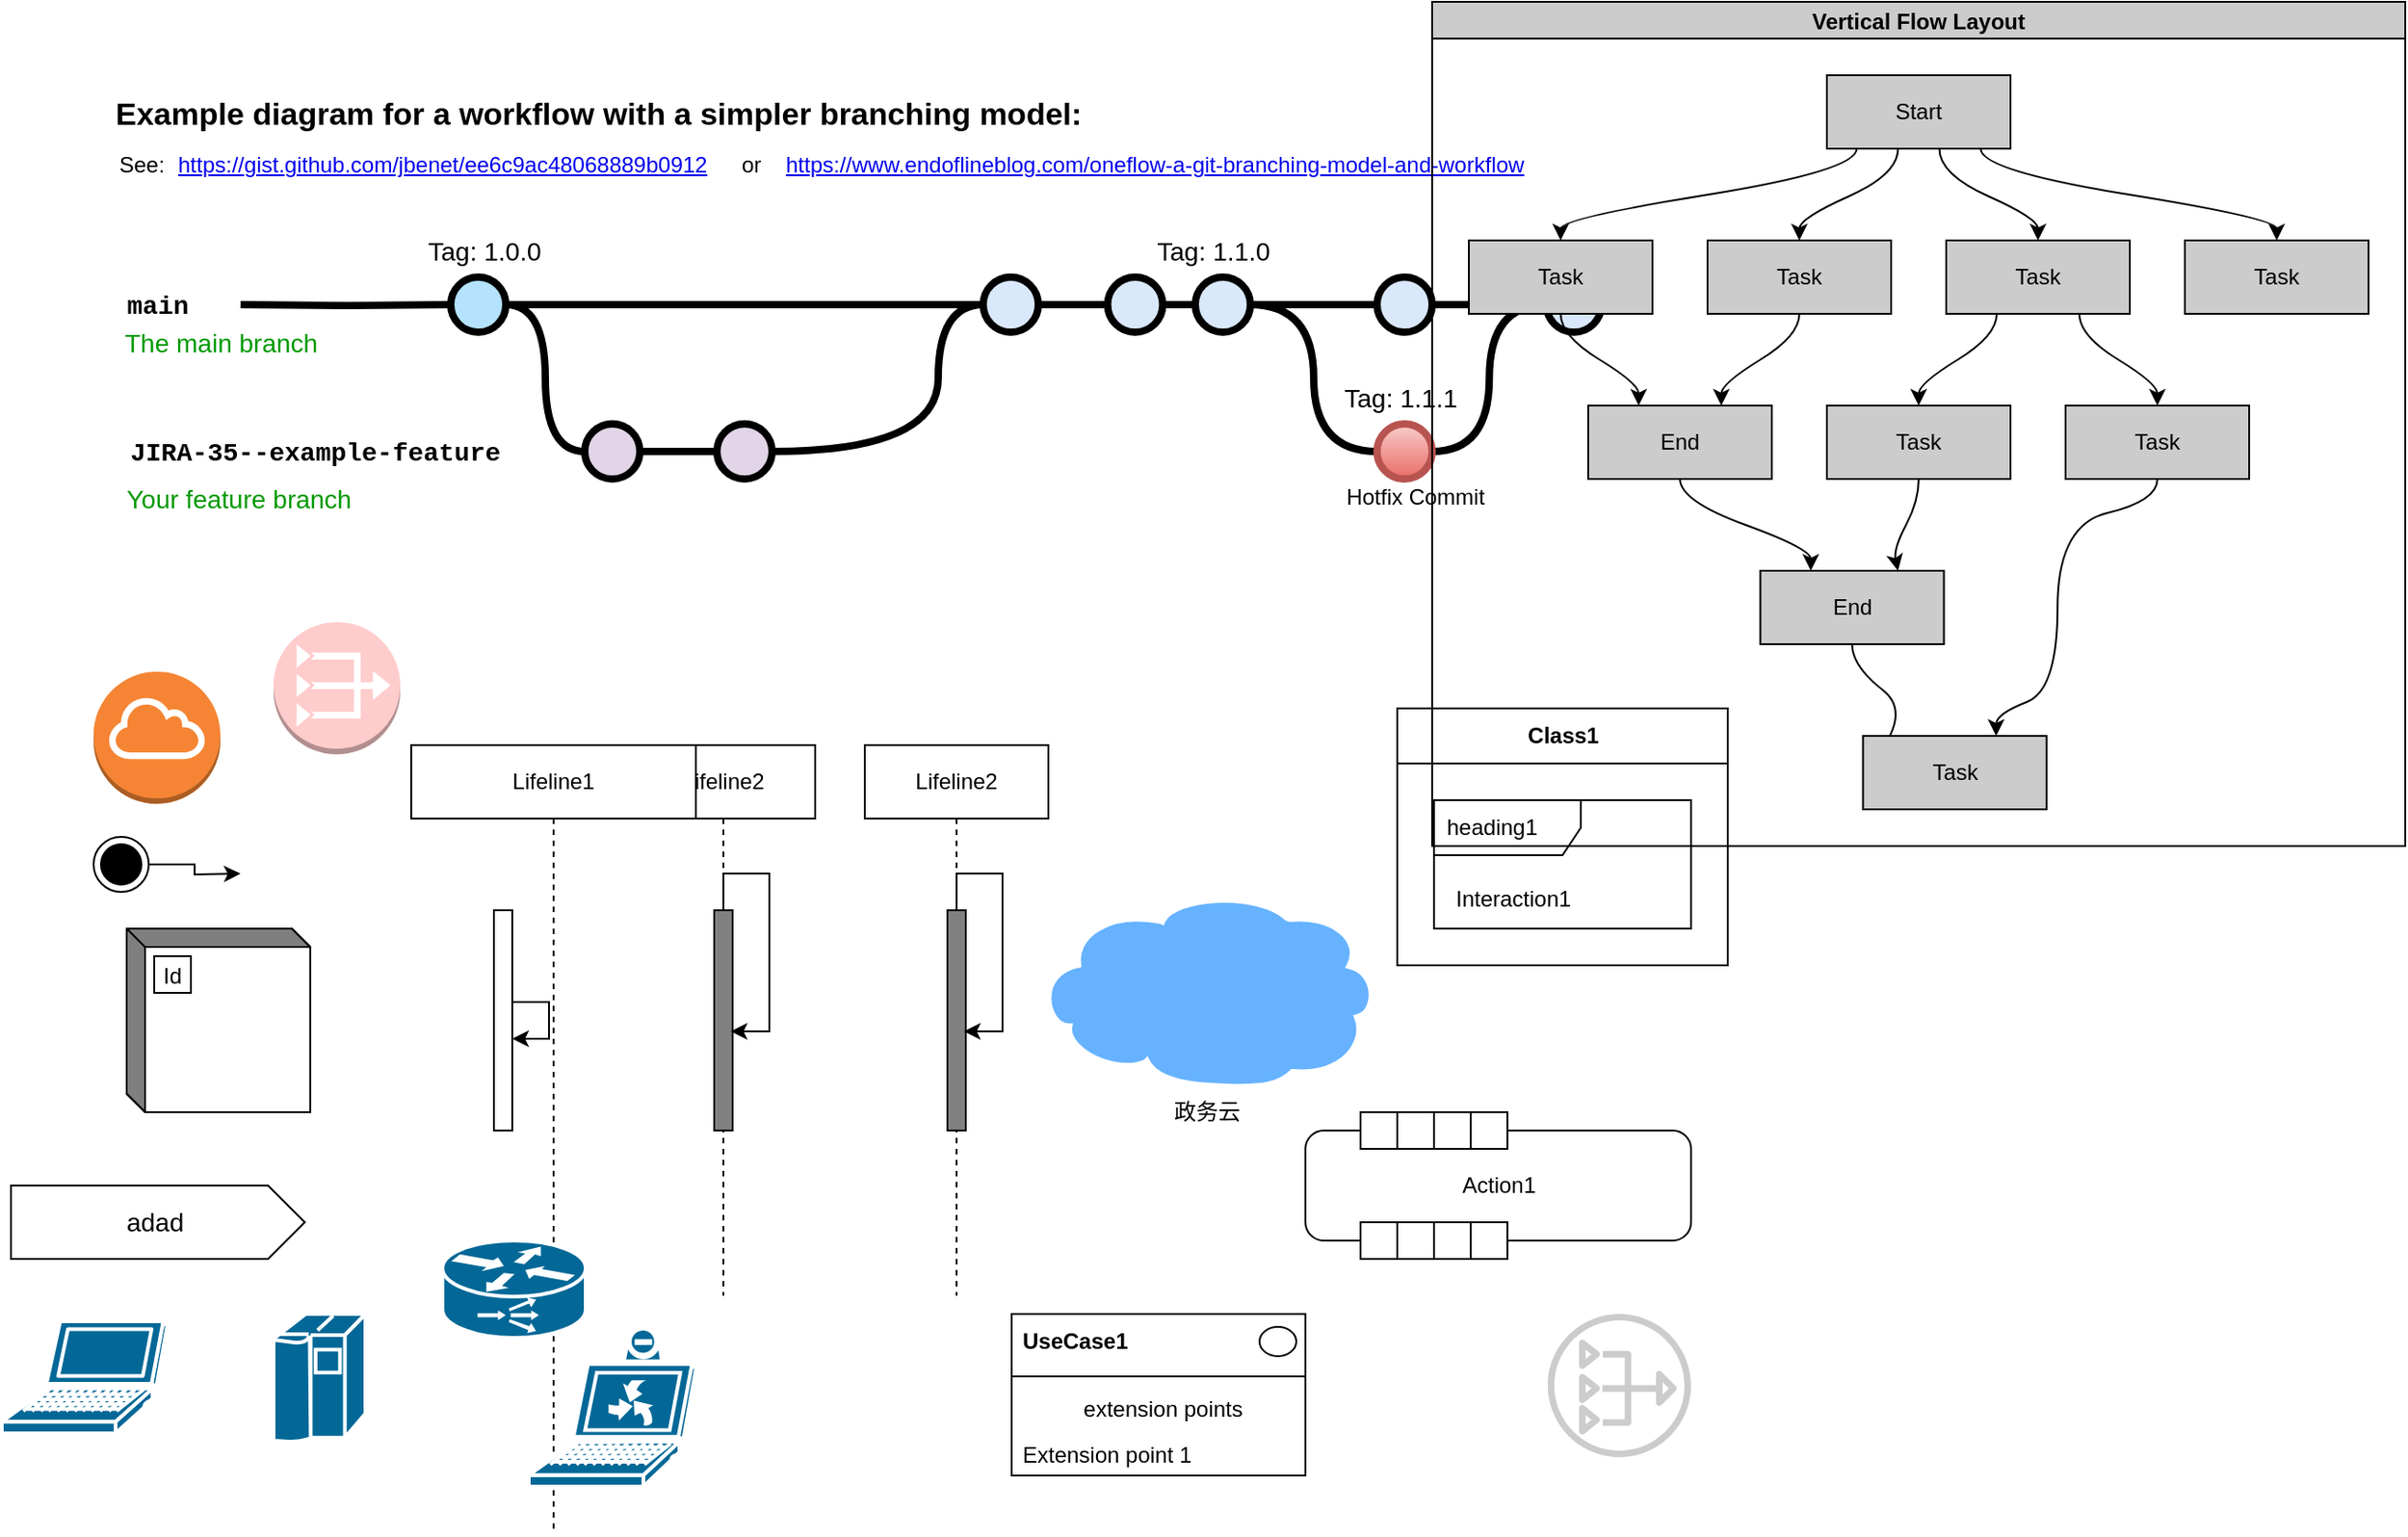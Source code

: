 <mxfile version="20.7.4" type="github">
  <diagram id="yPxyJZ8AM_hMuL3Unpa9" name="simple gitflow">
    <mxGraphModel dx="1674" dy="771" grid="1" gridSize="10" guides="1" tooltips="1" connect="1" arrows="1" fold="1" page="1" pageScale="1" pageWidth="1100" pageHeight="850" math="0" shadow="0">
      <root>
        <mxCell id="0" />
        <mxCell id="1" parent="0" />
        <UserObject label="Example diagram for a workflow with a simpler branching model:" link="https://nvie.com/posts/a-successful-git-branching-model/" id="9hBKPDzoitwpIBdzFDQ7-6">
          <mxCell style="text;whiteSpace=wrap;html=1;fontStyle=1;fontSize=17;" parent="1" vertex="1">
            <mxGeometry x="90" y="60" width="542.25" height="30" as="geometry" />
          </mxCell>
        </UserObject>
        <UserObject label="&lt;a href=&quot;https://gist.github.com/jbenet/ee6c9ac48068889b0912&quot;&gt;https://gist.github.com/jbenet/ee6c9ac48068889b0912&lt;/a&gt;" link="https://gist.github.com/jbenet/ee6c9ac48068889b0912" id="9hBKPDzoitwpIBdzFDQ7-8">
          <mxCell style="text;whiteSpace=wrap;html=1;" parent="1" vertex="1">
            <mxGeometry x="124.25" y="90" width="298" height="20" as="geometry" />
          </mxCell>
        </UserObject>
        <UserObject label="See:" link="https://nvie.com/posts/a-successful-git-branching-model/" id="9hBKPDzoitwpIBdzFDQ7-10">
          <mxCell style="text;whiteSpace=wrap;html=1;" parent="1" vertex="1">
            <mxGeometry x="91.5" y="90" width="32.75" height="20" as="geometry" />
          </mxCell>
        </UserObject>
        <mxCell id="9hBKPDzoitwpIBdzFDQ7-23" value="" style="edgeStyle=orthogonalEdgeStyle;rounded=0;html=1;jettySize=auto;orthogonalLoop=1;plain-blue;endArrow=none;endFill=0;strokeWidth=4;strokeColor=#000000;" parent="1" source="9hBKPDzoitwpIBdzFDQ7-25" target="9hBKPDzoitwpIBdzFDQ7-26" edge="1">
          <mxGeometry x="304.5" y="180" as="geometry" />
        </mxCell>
        <mxCell id="9hBKPDzoitwpIBdzFDQ7-24" style="edgeStyle=orthogonalEdgeStyle;curved=1;rounded=0;html=1;exitX=1;exitY=0.5;exitPerimeter=0;entryX=0;entryY=0.5;entryPerimeter=0;endArrow=none;endFill=0;jettySize=auto;orthogonalLoop=1;strokeWidth=4;fontSize=15;" parent="1" source="9hBKPDzoitwpIBdzFDQ7-25" target="9hBKPDzoitwpIBdzFDQ7-30" edge="1">
          <mxGeometry relative="1" as="geometry" />
        </mxCell>
        <mxCell id="9hBKPDzoitwpIBdzFDQ7-25" value="" style="verticalLabelPosition=bottom;verticalAlign=top;html=1;strokeWidth=4;shape=mxgraph.flowchart.on-page_reference;plain-blue;gradientColor=none;fillColor=#B5E3Fe;strokeColor=#000000;" parent="1" vertex="1">
          <mxGeometry x="274.5" y="165" width="30" height="30" as="geometry" />
        </mxCell>
        <mxCell id="9hBKPDzoitwpIBdzFDQ7-41" value="" style="edgeStyle=orthogonalEdgeStyle;curved=1;rounded=0;orthogonalLoop=1;jettySize=auto;html=1;endArrow=none;endFill=0;strokeWidth=4;fontFamily=Courier New;fontSize=16;startArrow=none;" parent="1" source="MGFyyczxm6EWQLgQ8d5Q-1" target="9hBKPDzoitwpIBdzFDQ7-40" edge="1">
          <mxGeometry relative="1" as="geometry" />
        </mxCell>
        <mxCell id="9hBKPDzoitwpIBdzFDQ7-26" value="" style="verticalLabelPosition=bottom;verticalAlign=top;html=1;strokeWidth=4;shape=mxgraph.flowchart.on-page_reference;plain-blue;gradientColor=none;strokeColor=#000000;" parent="1" vertex="1">
          <mxGeometry x="564.5" y="165" width="30" height="30" as="geometry" />
        </mxCell>
        <mxCell id="9hBKPDzoitwpIBdzFDQ7-43" value="" style="edgeStyle=orthogonalEdgeStyle;curved=1;rounded=0;orthogonalLoop=1;jettySize=auto;html=1;endArrow=none;endFill=0;strokeWidth=4;fontFamily=Courier New;fontSize=16;" parent="1" source="9hBKPDzoitwpIBdzFDQ7-40" target="9hBKPDzoitwpIBdzFDQ7-42" edge="1">
          <mxGeometry relative="1" as="geometry" />
        </mxCell>
        <mxCell id="9hBKPDzoitwpIBdzFDQ7-52" value="" style="edgeStyle=orthogonalEdgeStyle;curved=1;rounded=0;orthogonalLoop=1;jettySize=auto;html=1;endArrow=none;endFill=0;strokeWidth=4;fontFamily=Courier New;fontSize=16;entryX=0;entryY=0.5;entryDx=0;entryDy=0;entryPerimeter=0;" parent="1" source="9hBKPDzoitwpIBdzFDQ7-40" target="9hBKPDzoitwpIBdzFDQ7-50" edge="1">
          <mxGeometry relative="1" as="geometry">
            <mxPoint x="689.5" y="275" as="targetPoint" />
          </mxGeometry>
        </mxCell>
        <mxCell id="9hBKPDzoitwpIBdzFDQ7-40" value="" style="verticalLabelPosition=bottom;verticalAlign=top;html=1;strokeWidth=4;shape=mxgraph.flowchart.on-page_reference;plain-blue;gradientColor=none;strokeColor=#000000;" parent="1" vertex="1">
          <mxGeometry x="680" y="165" width="30" height="30" as="geometry" />
        </mxCell>
        <mxCell id="9hBKPDzoitwpIBdzFDQ7-56" value="" style="edgeStyle=orthogonalEdgeStyle;curved=1;rounded=0;orthogonalLoop=1;jettySize=auto;html=1;endArrow=none;endFill=0;strokeWidth=4;fontFamily=Courier New;fontSize=16;" parent="1" source="9hBKPDzoitwpIBdzFDQ7-42" target="9hBKPDzoitwpIBdzFDQ7-55" edge="1">
          <mxGeometry relative="1" as="geometry" />
        </mxCell>
        <mxCell id="9hBKPDzoitwpIBdzFDQ7-42" value="" style="verticalLabelPosition=bottom;verticalAlign=top;html=1;strokeWidth=4;shape=mxgraph.flowchart.on-page_reference;plain-blue;gradientColor=none;strokeColor=#000000;" parent="1" vertex="1">
          <mxGeometry x="779" y="165" width="30" height="30" as="geometry" />
        </mxCell>
        <mxCell id="9hBKPDzoitwpIBdzFDQ7-55" value="" style="verticalLabelPosition=bottom;verticalAlign=top;html=1;strokeWidth=4;shape=mxgraph.flowchart.on-page_reference;plain-blue;gradientColor=none;strokeColor=#000000;" parent="1" vertex="1">
          <mxGeometry x="871.25" y="165" width="30" height="30" as="geometry" />
        </mxCell>
        <mxCell id="9hBKPDzoitwpIBdzFDQ7-27" value="" style="edgeStyle=orthogonalEdgeStyle;rounded=0;html=1;jettySize=auto;orthogonalLoop=1;strokeWidth=4;endArrow=none;endFill=0;" parent="1" target="9hBKPDzoitwpIBdzFDQ7-25" edge="1">
          <mxGeometry x="204.5" y="180" as="geometry">
            <mxPoint x="160" y="180" as="sourcePoint" />
          </mxGeometry>
        </mxCell>
        <mxCell id="9hBKPDzoitwpIBdzFDQ7-28" value="main" style="text;html=1;strokeColor=none;fillColor=none;align=center;verticalAlign=middle;whiteSpace=wrap;overflow=hidden;fontSize=14;fontStyle=1;fontFamily=Courier New;" parent="1" vertex="1">
          <mxGeometry x="90" y="170" width="50" height="20" as="geometry" />
        </mxCell>
        <mxCell id="9hBKPDzoitwpIBdzFDQ7-29" style="edgeStyle=orthogonalEdgeStyle;curved=1;rounded=0;html=1;exitX=1;exitY=0.5;exitPerimeter=0;entryX=0;entryY=0.5;entryPerimeter=0;endArrow=none;endFill=0;jettySize=auto;orthogonalLoop=1;strokeWidth=4;fontSize=15;" parent="1" source="9hBKPDzoitwpIBdzFDQ7-30" target="9hBKPDzoitwpIBdzFDQ7-32" edge="1">
          <mxGeometry relative="1" as="geometry" />
        </mxCell>
        <mxCell id="9hBKPDzoitwpIBdzFDQ7-30" value="" style="verticalLabelPosition=bottom;verticalAlign=top;html=1;strokeWidth=4;shape=mxgraph.flowchart.on-page_reference;plain-purple;gradientColor=none;strokeColor=#000000;" parent="1" vertex="1">
          <mxGeometry x="347.5" y="245" width="30" height="30" as="geometry" />
        </mxCell>
        <mxCell id="9hBKPDzoitwpIBdzFDQ7-32" value="" style="verticalLabelPosition=bottom;verticalAlign=top;html=1;strokeWidth=4;shape=mxgraph.flowchart.on-page_reference;plain-purple;gradientColor=none;strokeColor=#000000;" parent="1" vertex="1">
          <mxGeometry x="419.5" y="245" width="30" height="30" as="geometry" />
        </mxCell>
        <mxCell id="9hBKPDzoitwpIBdzFDQ7-33" style="edgeStyle=orthogonalEdgeStyle;curved=1;rounded=0;html=1;entryX=0;entryY=0.5;entryPerimeter=0;endArrow=none;endFill=0;jettySize=auto;orthogonalLoop=1;strokeWidth=4;fontSize=15;exitX=1;exitY=0.5;exitDx=0;exitDy=0;exitPerimeter=0;" parent="1" source="9hBKPDzoitwpIBdzFDQ7-32" target="9hBKPDzoitwpIBdzFDQ7-26" edge="1">
          <mxGeometry relative="1" as="geometry">
            <mxPoint x="522.5" y="260" as="sourcePoint" />
            <Array as="points">
              <mxPoint x="540" y="260" />
              <mxPoint x="540" y="180" />
            </Array>
          </mxGeometry>
        </mxCell>
        <mxCell id="9hBKPDzoitwpIBdzFDQ7-35" value="JIRA-35--example-feature" style="text;html=1;strokeColor=none;fillColor=none;align=left;verticalAlign=middle;whiteSpace=wrap;overflow=hidden;fontSize=14;fontStyle=1;fontFamily=Courier New;" parent="1" vertex="1">
          <mxGeometry x="97.5" y="250" width="240" height="20" as="geometry" />
        </mxCell>
        <mxCell id="9hBKPDzoitwpIBdzFDQ7-37" value="The main branch&lt;br&gt;" style="text;html=1;strokeColor=none;fillColor=none;align=left;verticalAlign=middle;whiteSpace=wrap;overflow=hidden;fontSize=14;fontStyle=0;fontColor=#009900;" parent="1" vertex="1">
          <mxGeometry x="95.25" y="190" width="132.25" height="20" as="geometry" />
        </mxCell>
        <mxCell id="9hBKPDzoitwpIBdzFDQ7-38" value="Your feature branch" style="text;html=1;strokeColor=none;fillColor=none;align=left;verticalAlign=middle;whiteSpace=wrap;overflow=hidden;fontSize=14;fontStyle=0;fontColor=#009900;" parent="1" vertex="1">
          <mxGeometry x="96.25" y="275" width="202.25" height="20" as="geometry" />
        </mxCell>
        <mxCell id="9hBKPDzoitwpIBdzFDQ7-39" value="Tag: 1.0.0" style="text;html=1;strokeColor=none;fillColor=none;align=center;verticalAlign=middle;whiteSpace=wrap;overflow=hidden;fontSize=14;" parent="1" vertex="1">
          <mxGeometry x="258.38" y="140" width="70" height="20" as="geometry" />
        </mxCell>
        <mxCell id="9hBKPDzoitwpIBdzFDQ7-44" value="Tag: 1.1.0" style="text;html=1;strokeColor=none;fillColor=none;align=center;verticalAlign=middle;whiteSpace=wrap;overflow=hidden;fontSize=14;" parent="1" vertex="1">
          <mxGeometry x="654.5" y="140" width="70" height="20" as="geometry" />
        </mxCell>
        <UserObject label="&lt;a href=&quot;https://www.endoflineblog.com/oneflow-a-git-branching-model-and-workflow&quot;&gt;https://www.endoflineblog.com/oneflow-a-git-branching-model-and-workflow&lt;/a&gt;" link="https://www.endoflineblog.com/oneflow-a-git-branching-model-and-workflow" id="9hBKPDzoitwpIBdzFDQ7-45">
          <mxCell style="text;whiteSpace=wrap;html=1;" parent="1" vertex="1">
            <mxGeometry x="454.5" y="90" width="413.75" height="20" as="geometry" />
          </mxCell>
        </UserObject>
        <UserObject label="or" link="https://nvie.com/posts/a-successful-git-branching-model/" id="9hBKPDzoitwpIBdzFDQ7-46">
          <mxCell style="text;whiteSpace=wrap;html=1;" parent="1" vertex="1">
            <mxGeometry x="430.62" y="90" width="11.63" height="20" as="geometry" />
          </mxCell>
        </UserObject>
        <mxCell id="9hBKPDzoitwpIBdzFDQ7-54" value="" style="edgeStyle=orthogonalEdgeStyle;curved=1;rounded=0;orthogonalLoop=1;jettySize=auto;html=1;endArrow=none;endFill=0;strokeWidth=4;fontFamily=Courier New;fontSize=16;entryX=0;entryY=0.5;entryDx=0;entryDy=0;entryPerimeter=0;" parent="1" source="9hBKPDzoitwpIBdzFDQ7-50" target="9hBKPDzoitwpIBdzFDQ7-55" edge="1">
          <mxGeometry relative="1" as="geometry">
            <mxPoint x="902.25" y="260" as="targetPoint" />
          </mxGeometry>
        </mxCell>
        <mxCell id="9hBKPDzoitwpIBdzFDQ7-50" value="" style="verticalLabelPosition=bottom;verticalAlign=top;html=1;strokeWidth=4;shape=mxgraph.flowchart.on-page_reference;plain-blue;gradientColor=#EA6B66;strokeColor=#B85450;fillColor=#F8CECC;" parent="1" vertex="1">
          <mxGeometry x="779" y="245" width="30" height="30" as="geometry" />
        </mxCell>
        <mxCell id="9hBKPDzoitwpIBdzFDQ7-58" value="Hotfix Commit" style="text;html=1;strokeColor=none;fillColor=none;align=center;verticalAlign=middle;whiteSpace=wrap;overflow=hidden;" parent="1" vertex="1">
          <mxGeometry x="759.5" y="270" width="80" height="30" as="geometry" />
        </mxCell>
        <mxCell id="9hBKPDzoitwpIBdzFDQ7-59" value="Tag: 1.1.1" style="text;html=1;strokeColor=none;fillColor=none;align=center;verticalAlign=middle;whiteSpace=wrap;overflow=hidden;fontSize=14;" parent="1" vertex="1">
          <mxGeometry x="756.75" y="220" width="70" height="20" as="geometry" />
        </mxCell>
        <mxCell id="9hBKPDzoitwpIBdzFDQ7-60" value="Tag: 1.2.0" style="text;html=1;strokeColor=none;fillColor=none;align=center;verticalAlign=middle;whiteSpace=wrap;overflow=hidden;fontSize=14;" parent="1" vertex="1">
          <mxGeometry x="862.25" y="140" width="70" height="20" as="geometry" />
        </mxCell>
        <mxCell id="MGFyyczxm6EWQLgQ8d5Q-1" value="" style="verticalLabelPosition=bottom;verticalAlign=top;html=1;strokeWidth=4;shape=mxgraph.flowchart.on-page_reference;plain-blue;gradientColor=none;strokeColor=#000000;" vertex="1" parent="1">
          <mxGeometry x="632.25" y="165" width="30" height="30" as="geometry" />
        </mxCell>
        <mxCell id="MGFyyczxm6EWQLgQ8d5Q-2" value="" style="edgeStyle=orthogonalEdgeStyle;curved=1;rounded=0;orthogonalLoop=1;jettySize=auto;html=1;endArrow=none;endFill=0;strokeWidth=4;fontFamily=Courier New;fontSize=16;" edge="1" parent="1" source="9hBKPDzoitwpIBdzFDQ7-26" target="MGFyyczxm6EWQLgQ8d5Q-1">
          <mxGeometry relative="1" as="geometry">
            <mxPoint x="594.5" y="180" as="sourcePoint" />
            <mxPoint x="680" y="180" as="targetPoint" />
          </mxGeometry>
        </mxCell>
        <mxCell id="MGFyyczxm6EWQLgQ8d5Q-4" style="edgeStyle=orthogonalEdgeStyle;rounded=0;orthogonalLoop=1;jettySize=auto;html=1;" edge="1" parent="1" source="MGFyyczxm6EWQLgQ8d5Q-3">
          <mxGeometry relative="1" as="geometry">
            <mxPoint x="160" y="490" as="targetPoint" />
          </mxGeometry>
        </mxCell>
        <mxCell id="MGFyyczxm6EWQLgQ8d5Q-3" value="" style="ellipse;html=1;shape=endState;fillColor=strokeColor;" vertex="1" parent="1">
          <mxGeometry x="80" y="470" width="30" height="30" as="geometry" />
        </mxCell>
        <mxCell id="MGFyyczxm6EWQLgQ8d5Q-5" value="Lifeline2" style="shape=umlLifeline;perimeter=lifelinePerimeter;whiteSpace=wrap;html=1;container=1;collapsible=0;recursiveResize=0;outlineConnect=0;" vertex="1" parent="1">
          <mxGeometry x="373" y="420" width="100" height="300" as="geometry" />
        </mxCell>
        <mxCell id="MGFyyczxm6EWQLgQ8d5Q-6" value="" style="html=1;points=[];perimeter=orthogonalPerimeter;fillColor=#808080;" vertex="1" parent="MGFyyczxm6EWQLgQ8d5Q-5">
          <mxGeometry x="45" y="90" width="10" height="120" as="geometry" />
        </mxCell>
        <mxCell id="MGFyyczxm6EWQLgQ8d5Q-9" style="edgeStyle=orthogonalEdgeStyle;rounded=0;orthogonalLoop=1;jettySize=auto;html=1;entryX=0.9;entryY=0.55;entryDx=0;entryDy=0;entryPerimeter=0;" edge="1" parent="MGFyyczxm6EWQLgQ8d5Q-5" source="MGFyyczxm6EWQLgQ8d5Q-6" target="MGFyyczxm6EWQLgQ8d5Q-6">
          <mxGeometry relative="1" as="geometry" />
        </mxCell>
        <mxCell id="MGFyyczxm6EWQLgQ8d5Q-7" value="Lifeline1" style="shape=umlLifeline;perimeter=lifelinePerimeter;whiteSpace=wrap;html=1;container=1;collapsible=0;recursiveResize=0;outlineConnect=0;" vertex="1" parent="1">
          <mxGeometry x="253" y="420" width="155" height="430" as="geometry" />
        </mxCell>
        <mxCell id="MGFyyczxm6EWQLgQ8d5Q-8" value="" style="html=1;points=[];perimeter=orthogonalPerimeter;" vertex="1" parent="MGFyyczxm6EWQLgQ8d5Q-7">
          <mxGeometry x="45" y="90" width="10" height="120" as="geometry" />
        </mxCell>
        <mxCell id="MGFyyczxm6EWQLgQ8d5Q-10" style="edgeStyle=orthogonalEdgeStyle;rounded=0;orthogonalLoop=1;jettySize=auto;html=1;" edge="1" parent="MGFyyczxm6EWQLgQ8d5Q-7" source="MGFyyczxm6EWQLgQ8d5Q-8" target="MGFyyczxm6EWQLgQ8d5Q-8">
          <mxGeometry relative="1" as="geometry" />
        </mxCell>
        <mxCell id="MGFyyczxm6EWQLgQ8d5Q-42" value="" style="shape=mxgraph.cisco.computers_and_peripherals.upc;sketch=0;html=1;pointerEvents=1;dashed=0;fillColor=#036897;strokeColor=#ffffff;strokeWidth=2;verticalLabelPosition=bottom;verticalAlign=top;align=center;outlineConnect=0;" vertex="1" parent="MGFyyczxm6EWQLgQ8d5Q-7">
          <mxGeometry x="64" y="318" width="91" height="86" as="geometry" />
        </mxCell>
        <mxCell id="MGFyyczxm6EWQLgQ8d5Q-43" value="" style="shape=mxgraph.cisco.routers.content_service_router;sketch=0;html=1;pointerEvents=1;dashed=0;fillColor=#036897;strokeColor=#ffffff;strokeWidth=2;verticalLabelPosition=bottom;verticalAlign=top;align=center;outlineConnect=0;" vertex="1" parent="MGFyyczxm6EWQLgQ8d5Q-7">
          <mxGeometry x="17" y="270" width="78" height="53" as="geometry" />
        </mxCell>
        <mxCell id="MGFyyczxm6EWQLgQ8d5Q-14" value="Lifeline2" style="shape=umlLifeline;perimeter=lifelinePerimeter;whiteSpace=wrap;html=1;container=1;collapsible=0;recursiveResize=0;outlineConnect=0;" vertex="1" parent="1">
          <mxGeometry x="500" y="420" width="100" height="300" as="geometry" />
        </mxCell>
        <mxCell id="MGFyyczxm6EWQLgQ8d5Q-15" value="" style="html=1;points=[];perimeter=orthogonalPerimeter;fillColor=#808080;" vertex="1" parent="MGFyyczxm6EWQLgQ8d5Q-14">
          <mxGeometry x="45" y="90" width="10" height="120" as="geometry" />
        </mxCell>
        <mxCell id="MGFyyczxm6EWQLgQ8d5Q-16" style="edgeStyle=orthogonalEdgeStyle;rounded=0;orthogonalLoop=1;jettySize=auto;html=1;entryX=0.9;entryY=0.55;entryDx=0;entryDy=0;entryPerimeter=0;" edge="1" parent="MGFyyczxm6EWQLgQ8d5Q-14" source="MGFyyczxm6EWQLgQ8d5Q-15" target="MGFyyczxm6EWQLgQ8d5Q-15">
          <mxGeometry relative="1" as="geometry" />
        </mxCell>
        <mxCell id="MGFyyczxm6EWQLgQ8d5Q-17" value="Action1" style="html=1;dashed=0;rounded=1;absoluteArcSize=1;arcSize=20;verticalAlign=middle;align=center;" vertex="1" parent="1">
          <mxGeometry x="740" y="630" width="210" height="60" as="geometry" />
        </mxCell>
        <mxCell id="MGFyyczxm6EWQLgQ8d5Q-18" value="" style="group;resizeWidth=0;resizeHeight=0;" vertex="1" parent="MGFyyczxm6EWQLgQ8d5Q-17">
          <mxGeometry width="80" height="20" relative="1" as="geometry">
            <mxPoint x="30" y="-10" as="offset" />
          </mxGeometry>
        </mxCell>
        <mxCell id="MGFyyczxm6EWQLgQ8d5Q-19" value="" style="resizeWidth=0;resizeHeight=0;points=[[0,0],[0.5,0],[1,0]];" vertex="1" parent="MGFyyczxm6EWQLgQ8d5Q-18">
          <mxGeometry width="20" height="20" relative="1" as="geometry">
            <mxPoint as="offset" />
          </mxGeometry>
        </mxCell>
        <mxCell id="MGFyyczxm6EWQLgQ8d5Q-20" value="" style="resizeWidth=0;resizeHeight=0;points=[[0,0],[0.5,0],[1,0]];" vertex="1" parent="MGFyyczxm6EWQLgQ8d5Q-18">
          <mxGeometry width="20" height="20" relative="1" as="geometry">
            <mxPoint x="20" as="offset" />
          </mxGeometry>
        </mxCell>
        <mxCell id="MGFyyczxm6EWQLgQ8d5Q-21" value="" style="resizeWidth=0;resizeHeight=0;points=[[0,0],[0.5,0],[1,0]];" vertex="1" parent="MGFyyczxm6EWQLgQ8d5Q-18">
          <mxGeometry width="20" height="20" relative="1" as="geometry">
            <mxPoint x="40" as="offset" />
          </mxGeometry>
        </mxCell>
        <mxCell id="MGFyyczxm6EWQLgQ8d5Q-22" value="" style="resizeWidth=0;resizeHeight=0;points=[[0,0],[0.5,0],[1,0]];" vertex="1" parent="MGFyyczxm6EWQLgQ8d5Q-18">
          <mxGeometry width="20" height="20" relative="1" as="geometry">
            <mxPoint x="60" as="offset" />
          </mxGeometry>
        </mxCell>
        <mxCell id="MGFyyczxm6EWQLgQ8d5Q-23" value="" style="group;resizeWidth=0;resizeHeight=0;" vertex="1" parent="MGFyyczxm6EWQLgQ8d5Q-17">
          <mxGeometry y="1" width="80" height="20" relative="1" as="geometry">
            <mxPoint x="30" y="-10" as="offset" />
          </mxGeometry>
        </mxCell>
        <mxCell id="MGFyyczxm6EWQLgQ8d5Q-24" value="" style="resizeWidth=0;resizeHeight=0;points=[[0,1],[0.5,1],[1,1]];" vertex="1" parent="MGFyyczxm6EWQLgQ8d5Q-23">
          <mxGeometry width="20" height="20" relative="1" as="geometry">
            <mxPoint as="offset" />
          </mxGeometry>
        </mxCell>
        <mxCell id="MGFyyczxm6EWQLgQ8d5Q-25" value="" style="resizeWidth=0;resizeHeight=0;points=[[0,1],[0.5,1],[1,1]];" vertex="1" parent="MGFyyczxm6EWQLgQ8d5Q-23">
          <mxGeometry width="20" height="20" relative="1" as="geometry">
            <mxPoint x="20" as="offset" />
          </mxGeometry>
        </mxCell>
        <mxCell id="MGFyyczxm6EWQLgQ8d5Q-26" value="" style="resizeWidth=0;resizeHeight=0;points=[[0,1],[0.5,1],[1,1]];" vertex="1" parent="MGFyyczxm6EWQLgQ8d5Q-23">
          <mxGeometry width="20" height="20" relative="1" as="geometry">
            <mxPoint x="40" as="offset" />
          </mxGeometry>
        </mxCell>
        <mxCell id="MGFyyczxm6EWQLgQ8d5Q-27" value="" style="resizeWidth=0;resizeHeight=0;points=[[0,1],[0.5,1],[1,1]];" vertex="1" parent="MGFyyczxm6EWQLgQ8d5Q-23">
          <mxGeometry width="20" height="20" relative="1" as="geometry">
            <mxPoint x="60" as="offset" />
          </mxGeometry>
        </mxCell>
        <mxCell id="MGFyyczxm6EWQLgQ8d5Q-28" value="Class1" style="swimlane;fontStyle=1;align=center;horizontal=1;startSize=30;collapsible=0;html=1;" vertex="1" parent="1">
          <mxGeometry x="790" y="400" width="180" height="140" as="geometry" />
        </mxCell>
        <mxCell id="MGFyyczxm6EWQLgQ8d5Q-29" value="heading1" style="shape=umlFrame;tabPosition=left;html=1;boundedLbl=1;labelInHeader=1;width=80;height=30;swimlaneFillColor=#ffffff;align=left;spacingLeft=5;" vertex="1" parent="MGFyyczxm6EWQLgQ8d5Q-28">
          <mxGeometry width="140" height="70" relative="1" as="geometry">
            <mxPoint x="20" y="50" as="offset" />
          </mxGeometry>
        </mxCell>
        <mxCell id="MGFyyczxm6EWQLgQ8d5Q-30" value="Interaction1" style="text;align=left;" vertex="1" parent="MGFyyczxm6EWQLgQ8d5Q-29">
          <mxGeometry width="100" height="20" relative="1" as="geometry">
            <mxPoint x="10" y="40" as="offset" />
          </mxGeometry>
        </mxCell>
        <mxCell id="MGFyyczxm6EWQLgQ8d5Q-31" value="" style="fontStyle=1;align=center;verticalAlign=top;childLayout=stackLayout;horizontal=1;horizontalStack=0;resizeParent=1;resizeParentMax=0;resizeLast=0;marginBottom=0;" vertex="1" parent="1">
          <mxGeometry x="580" y="730" width="160" height="88" as="geometry" />
        </mxCell>
        <mxCell id="MGFyyczxm6EWQLgQ8d5Q-32" value="UseCase1" style="html=1;align=left;spacingLeft=4;verticalAlign=middle;strokeColor=none;fillColor=none;fontStyle=1" vertex="1" parent="MGFyyczxm6EWQLgQ8d5Q-31">
          <mxGeometry width="160" height="30" as="geometry" />
        </mxCell>
        <mxCell id="MGFyyczxm6EWQLgQ8d5Q-33" value="" style="shape=ellipse;" vertex="1" parent="MGFyyczxm6EWQLgQ8d5Q-32">
          <mxGeometry x="1" width="20" height="16" relative="1" as="geometry">
            <mxPoint x="-25" y="7" as="offset" />
          </mxGeometry>
        </mxCell>
        <mxCell id="MGFyyczxm6EWQLgQ8d5Q-34" value="" style="line;strokeWidth=1;fillColor=none;align=left;verticalAlign=middle;spacingTop=-1;spacingLeft=3;spacingRight=3;rotatable=0;labelPosition=right;points=[];portConstraint=eastwest;" vertex="1" parent="MGFyyczxm6EWQLgQ8d5Q-31">
          <mxGeometry y="30" width="160" height="8" as="geometry" />
        </mxCell>
        <mxCell id="MGFyyczxm6EWQLgQ8d5Q-35" value="extension points" style="html=1;align=center;spacingLeft=4;verticalAlign=top;strokeColor=none;fillColor=none;" vertex="1" parent="MGFyyczxm6EWQLgQ8d5Q-31">
          <mxGeometry y="38" width="160" height="25" as="geometry" />
        </mxCell>
        <mxCell id="MGFyyczxm6EWQLgQ8d5Q-36" value="Extension point 1" style="html=1;align=left;spacingLeft=4;verticalAlign=top;strokeColor=none;fillColor=none;" vertex="1" parent="MGFyyczxm6EWQLgQ8d5Q-31">
          <mxGeometry y="63" width="160" height="25" as="geometry" />
        </mxCell>
        <mxCell id="MGFyyczxm6EWQLgQ8d5Q-37" value="adad&amp;nbsp;" style="html=1;shape=mxgraph.infographic.ribbonSimple;notch1=0;notch2=20;align=center;verticalAlign=middle;fontSize=14;fontStyle=0;fillColor=#FFFFFF;" vertex="1" parent="1">
          <mxGeometry x="35" y="660" width="160" height="40" as="geometry" />
        </mxCell>
        <mxCell id="MGFyyczxm6EWQLgQ8d5Q-38" value="" style="html=1;dashed=0;whitespace=wrap;shape=mxgraph.dfd.externalEntity" vertex="1" parent="1">
          <mxGeometry x="98" y="520" width="100" height="100" as="geometry" />
        </mxCell>
        <mxCell id="MGFyyczxm6EWQLgQ8d5Q-39" value="Id" style="autosize=1;part=1;resizable=0;strokeColor=inherit;fillColor=inherit;gradientColor=inherit;" vertex="1" parent="MGFyyczxm6EWQLgQ8d5Q-38">
          <mxGeometry width="20" height="20" relative="1" as="geometry">
            <mxPoint x="15" y="15" as="offset" />
          </mxGeometry>
        </mxCell>
        <mxCell id="MGFyyczxm6EWQLgQ8d5Q-40" value="" style="shape=mxgraph.cisco.computers_and_peripherals.ibm_mainframe;sketch=0;html=1;pointerEvents=1;dashed=0;fillColor=#036897;strokeColor=#ffffff;strokeWidth=2;verticalLabelPosition=bottom;verticalAlign=top;align=center;outlineConnect=0;" vertex="1" parent="1">
          <mxGeometry x="178" y="730" width="50" height="70" as="geometry" />
        </mxCell>
        <mxCell id="MGFyyczxm6EWQLgQ8d5Q-41" value="" style="shape=mxgraph.cisco.computers_and_peripherals.laptop;sketch=0;html=1;pointerEvents=1;dashed=0;fillColor=#036897;strokeColor=#ffffff;strokeWidth=2;verticalLabelPosition=bottom;verticalAlign=top;align=center;outlineConnect=0;" vertex="1" parent="1">
          <mxGeometry x="30" y="734" width="90" height="61" as="geometry" />
        </mxCell>
        <mxCell id="MGFyyczxm6EWQLgQ8d5Q-44" value="政务云" style="shape=mxgraph.cisco.storage.cloud;sketch=0;html=1;pointerEvents=1;dashed=0;fillColor=#66B2FF;strokeColor=#ffffff;strokeWidth=2;verticalLabelPosition=bottom;verticalAlign=top;align=center;outlineConnect=0;" vertex="1" parent="1">
          <mxGeometry x="593" y="500" width="186" height="106" as="geometry" />
        </mxCell>
        <mxCell id="MGFyyczxm6EWQLgQ8d5Q-45" value="" style="outlineConnect=0;dashed=0;verticalLabelPosition=bottom;verticalAlign=top;align=center;html=1;shape=mxgraph.aws3.internet_gateway;fillColor=#F58534;gradientColor=none;" vertex="1" parent="1">
          <mxGeometry x="80" y="380" width="69" height="72" as="geometry" />
        </mxCell>
        <mxCell id="MGFyyczxm6EWQLgQ8d5Q-46" value="" style="outlineConnect=0;dashed=0;verticalLabelPosition=bottom;verticalAlign=top;align=center;html=1;shape=mxgraph.aws3.vpc_nat_gateway;fillColor=#FFCCCC;gradientColor=none;" vertex="1" parent="1">
          <mxGeometry x="178" y="353" width="69" height="72" as="geometry" />
        </mxCell>
        <mxCell id="MGFyyczxm6EWQLgQ8d5Q-47" value="" style="sketch=0;outlineConnect=0;fontColor=#232F3E;gradientColor=none;fillColor=#CCCCCC;strokeColor=none;dashed=0;verticalLabelPosition=bottom;verticalAlign=top;align=center;html=1;fontSize=12;fontStyle=0;aspect=fixed;pointerEvents=1;shape=mxgraph.aws4.nat_gateway;" vertex="1" parent="1">
          <mxGeometry x="872" y="730" width="78" height="78" as="geometry" />
        </mxCell>
        <mxCell id="MGFyyczxm6EWQLgQ8d5Q-49" value="Vertical Flow Layout" style="swimlane;startSize=20;horizontal=1;childLayout=flowLayout;flowOrientation=north;resizable=0;interRankCellSpacing=50;containerType=tree;fillColor=#CCCCCC;" vertex="1" parent="1">
          <mxGeometry x="809" y="15" width="530" height="460" as="geometry" />
        </mxCell>
        <mxCell id="MGFyyczxm6EWQLgQ8d5Q-50" value="Start" style="whiteSpace=wrap;html=1;fillColor=#CCCCCC;" vertex="1" parent="MGFyyczxm6EWQLgQ8d5Q-49">
          <mxGeometry x="215" y="40" width="100" height="40" as="geometry" />
        </mxCell>
        <mxCell id="MGFyyczxm6EWQLgQ8d5Q-51" value="Task" style="whiteSpace=wrap;html=1;fillColor=#CCCCCC;" vertex="1" parent="MGFyyczxm6EWQLgQ8d5Q-49">
          <mxGeometry x="20" y="130" width="100" height="40" as="geometry" />
        </mxCell>
        <mxCell id="MGFyyczxm6EWQLgQ8d5Q-52" value="" style="html=1;curved=1;rounded=0;noEdgeStyle=1;orthogonal=1;" edge="1" parent="MGFyyczxm6EWQLgQ8d5Q-49" source="MGFyyczxm6EWQLgQ8d5Q-50" target="MGFyyczxm6EWQLgQ8d5Q-51">
          <mxGeometry relative="1" as="geometry">
            <Array as="points">
              <mxPoint x="231.25" y="92" />
              <mxPoint x="70" y="118" />
            </Array>
          </mxGeometry>
        </mxCell>
        <mxCell id="MGFyyczxm6EWQLgQ8d5Q-53" value="Task" style="whiteSpace=wrap;html=1;fillColor=#CCCCCC;" vertex="1" parent="MGFyyczxm6EWQLgQ8d5Q-49">
          <mxGeometry x="150" y="130" width="100" height="40" as="geometry" />
        </mxCell>
        <mxCell id="MGFyyczxm6EWQLgQ8d5Q-54" value="" style="html=1;curved=1;rounded=0;noEdgeStyle=1;orthogonal=1;" edge="1" parent="MGFyyczxm6EWQLgQ8d5Q-49" source="MGFyyczxm6EWQLgQ8d5Q-50" target="MGFyyczxm6EWQLgQ8d5Q-53">
          <mxGeometry relative="1" as="geometry">
            <Array as="points">
              <mxPoint x="253.75" y="94" />
              <mxPoint x="200" y="118" />
            </Array>
          </mxGeometry>
        </mxCell>
        <mxCell id="MGFyyczxm6EWQLgQ8d5Q-55" value="End" style="whiteSpace=wrap;html=1;fillColor=#CCCCCC;" vertex="1" parent="MGFyyczxm6EWQLgQ8d5Q-49">
          <mxGeometry x="85" y="220" width="100" height="40" as="geometry" />
        </mxCell>
        <mxCell id="MGFyyczxm6EWQLgQ8d5Q-56" value="" style="html=1;curved=1;rounded=0;noEdgeStyle=1;orthogonal=1;" edge="1" parent="MGFyyczxm6EWQLgQ8d5Q-49" source="MGFyyczxm6EWQLgQ8d5Q-51" target="MGFyyczxm6EWQLgQ8d5Q-55">
          <mxGeometry relative="1" as="geometry">
            <Array as="points">
              <mxPoint x="70" y="182" />
              <mxPoint x="112.5" y="208" />
            </Array>
          </mxGeometry>
        </mxCell>
        <mxCell id="MGFyyczxm6EWQLgQ8d5Q-57" value="" style="html=1;curved=1;rounded=0;noEdgeStyle=1;orthogonal=1;" edge="1" parent="MGFyyczxm6EWQLgQ8d5Q-49" source="MGFyyczxm6EWQLgQ8d5Q-53" target="MGFyyczxm6EWQLgQ8d5Q-55">
          <mxGeometry relative="1" as="geometry">
            <Array as="points">
              <mxPoint x="200" y="182" />
              <mxPoint x="157.5" y="208" />
            </Array>
          </mxGeometry>
        </mxCell>
        <mxCell id="MGFyyczxm6EWQLgQ8d5Q-58" value="Task" style="whiteSpace=wrap;html=1;fillColor=#CCCCCC;" vertex="1" parent="MGFyyczxm6EWQLgQ8d5Q-49">
          <mxGeometry x="280" y="130" width="100" height="40" as="geometry" />
        </mxCell>
        <mxCell id="MGFyyczxm6EWQLgQ8d5Q-59" value="" style="html=1;curved=1;rounded=0;noEdgeStyle=1;orthogonal=1;" edge="1" parent="MGFyyczxm6EWQLgQ8d5Q-49" source="MGFyyczxm6EWQLgQ8d5Q-50" target="MGFyyczxm6EWQLgQ8d5Q-58">
          <mxGeometry relative="1" as="geometry">
            <mxPoint x="337.5" y="440" as="sourcePoint" />
            <mxPoint x="380" y="490" as="targetPoint" />
            <Array as="points">
              <mxPoint x="276.25" y="94" />
              <mxPoint x="330" y="118" />
            </Array>
          </mxGeometry>
        </mxCell>
        <mxCell id="MGFyyczxm6EWQLgQ8d5Q-60" value="Task" style="whiteSpace=wrap;html=1;fillColor=#CCCCCC;" vertex="1" parent="MGFyyczxm6EWQLgQ8d5Q-49">
          <mxGeometry x="410" y="130" width="100" height="40" as="geometry" />
        </mxCell>
        <mxCell id="MGFyyczxm6EWQLgQ8d5Q-61" value="" style="html=1;curved=1;rounded=0;noEdgeStyle=1;orthogonal=1;" edge="1" parent="MGFyyczxm6EWQLgQ8d5Q-49" source="MGFyyczxm6EWQLgQ8d5Q-50" target="MGFyyczxm6EWQLgQ8d5Q-60">
          <mxGeometry relative="1" as="geometry">
            <mxPoint x="390" y="400" as="sourcePoint" />
            <mxPoint x="490" y="450" as="targetPoint" />
            <Array as="points">
              <mxPoint x="298.75" y="92" />
              <mxPoint x="460" y="118" />
            </Array>
          </mxGeometry>
        </mxCell>
        <mxCell id="MGFyyczxm6EWQLgQ8d5Q-64" value="" style="html=1;curved=1;rounded=0;noEdgeStyle=1;orthogonal=1;" edge="1" target="MGFyyczxm6EWQLgQ8d5Q-65" source="MGFyyczxm6EWQLgQ8d5Q-58" parent="MGFyyczxm6EWQLgQ8d5Q-49">
          <mxGeometry relative="1" as="geometry">
            <mxPoint x="1225.25" y="375" as="sourcePoint" />
            <mxPoint x="380" y="490" as="targetPoint" />
            <Array as="points">
              <mxPoint x="307.5" y="182" />
              <mxPoint x="265" y="208" />
            </Array>
          </mxGeometry>
        </mxCell>
        <mxCell id="MGFyyczxm6EWQLgQ8d5Q-70" style="edgeStyle=orthogonalEdgeStyle;rounded=0;orthogonalLoop=1;jettySize=auto;html=1;exitX=0.5;exitY=1;exitDx=0;exitDy=0;entryX=0.75;entryY=0;entryDx=0;entryDy=0;orthogonal=1;curved=1;noEdgeStyle=1;" edge="1" parent="MGFyyczxm6EWQLgQ8d5Q-49" source="MGFyyczxm6EWQLgQ8d5Q-65" target="MGFyyczxm6EWQLgQ8d5Q-69">
          <mxGeometry relative="1" as="geometry">
            <Array as="points">
              <mxPoint x="265" y="272" />
              <mxPoint x="251.25" y="298" />
            </Array>
          </mxGeometry>
        </mxCell>
        <mxCell id="MGFyyczxm6EWQLgQ8d5Q-65" value="Task" style="whiteSpace=wrap;html=1;fillColor=#CCCCCC;" vertex="1" parent="MGFyyczxm6EWQLgQ8d5Q-49">
          <mxGeometry x="215" y="220" width="100" height="40" as="geometry" />
        </mxCell>
        <mxCell id="MGFyyczxm6EWQLgQ8d5Q-66" value="" style="html=1;curved=1;rounded=0;noEdgeStyle=1;orthogonal=1;" edge="1" target="MGFyyczxm6EWQLgQ8d5Q-67" source="MGFyyczxm6EWQLgQ8d5Q-58" parent="MGFyyczxm6EWQLgQ8d5Q-49">
          <mxGeometry relative="1" as="geometry">
            <mxPoint x="1205.25" y="335" as="sourcePoint" />
            <mxPoint x="380" y="490" as="targetPoint" />
            <Array as="points">
              <mxPoint x="352.5" y="182" />
              <mxPoint x="395" y="208" />
            </Array>
          </mxGeometry>
        </mxCell>
        <mxCell id="MGFyyczxm6EWQLgQ8d5Q-67" value="Task" style="whiteSpace=wrap;html=1;fillColor=#CCCCCC;" vertex="1" parent="MGFyyczxm6EWQLgQ8d5Q-49">
          <mxGeometry x="345" y="220" width="100" height="40" as="geometry" />
        </mxCell>
        <mxCell id="MGFyyczxm6EWQLgQ8d5Q-68" value="" style="html=1;curved=1;rounded=0;noEdgeStyle=1;orthogonal=1;" edge="1" target="MGFyyczxm6EWQLgQ8d5Q-69" source="MGFyyczxm6EWQLgQ8d5Q-55" parent="MGFyyczxm6EWQLgQ8d5Q-49">
          <mxGeometry relative="1" as="geometry">
            <mxPoint x="979" y="385" as="sourcePoint" />
            <Array as="points">
              <mxPoint x="135" y="272" />
              <mxPoint x="206.25" y="298" />
            </Array>
          </mxGeometry>
        </mxCell>
        <mxCell id="MGFyyczxm6EWQLgQ8d5Q-73" style="edgeStyle=orthogonalEdgeStyle;curved=1;rounded=0;orthogonalLoop=1;jettySize=auto;html=1;entryX=0;entryY=0.5;entryDx=0;entryDy=0;noEdgeStyle=1;orthogonal=1;" edge="1" parent="MGFyyczxm6EWQLgQ8d5Q-49" source="MGFyyczxm6EWQLgQ8d5Q-69" target="MGFyyczxm6EWQLgQ8d5Q-72">
          <mxGeometry relative="1" as="geometry">
            <Array as="points">
              <mxPoint x="228.75" y="362" />
              <mxPoint x="262.188" y="388" />
            </Array>
          </mxGeometry>
        </mxCell>
        <mxCell id="MGFyyczxm6EWQLgQ8d5Q-69" value="End" style="whiteSpace=wrap;html=1;fillColor=#CCCCCC;" vertex="1" parent="MGFyyczxm6EWQLgQ8d5Q-49">
          <mxGeometry x="178.75" y="310" width="100" height="40" as="geometry" />
        </mxCell>
        <mxCell id="MGFyyczxm6EWQLgQ8d5Q-71" value="" style="html=1;curved=1;rounded=0;noEdgeStyle=1;orthogonal=1;" edge="1" target="MGFyyczxm6EWQLgQ8d5Q-72" source="MGFyyczxm6EWQLgQ8d5Q-67" parent="MGFyyczxm6EWQLgQ8d5Q-49">
          <mxGeometry relative="1" as="geometry">
            <mxPoint x="1201.5" y="265" as="sourcePoint" />
            <mxPoint x="380" y="490" as="targetPoint" />
            <Array as="points">
              <mxPoint x="395" y="272" />
              <mxPoint x="340.625" y="285" />
              <mxPoint x="340.625" y="375" />
              <mxPoint x="307.188" y="388" />
            </Array>
          </mxGeometry>
        </mxCell>
        <mxCell id="MGFyyczxm6EWQLgQ8d5Q-72" value="Task" style="whiteSpace=wrap;html=1;fillColor=#CCCCCC;" vertex="1" parent="MGFyyczxm6EWQLgQ8d5Q-49">
          <mxGeometry x="234.688" y="400" width="100" height="40" as="geometry" />
        </mxCell>
      </root>
    </mxGraphModel>
  </diagram>
</mxfile>
